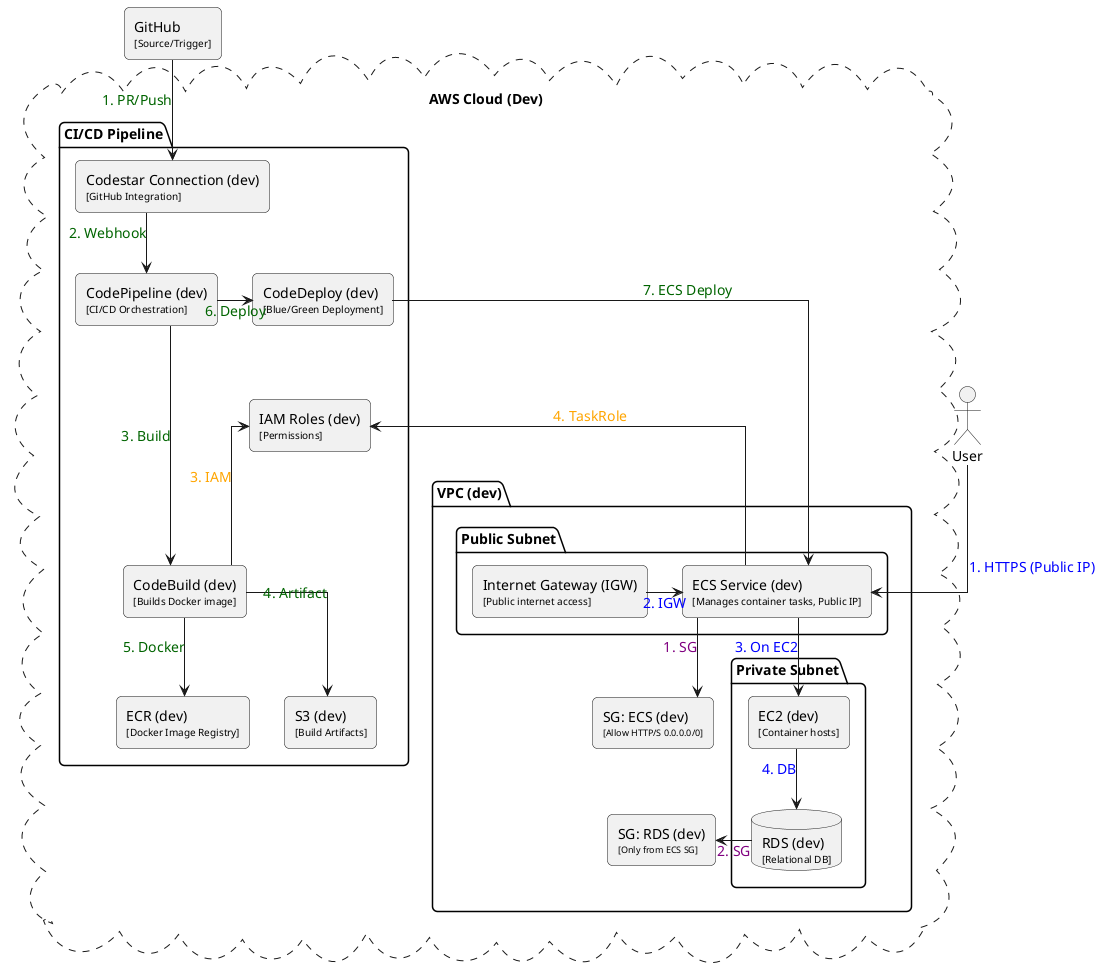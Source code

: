 @startuml
skinparam linetype ortho
skinparam rectangleRoundCorner 10
skinparam packageRoundCorner 10
skinparam packageBorderStyle solid
skinparam databaseRoundCorner 20
skinparam cloudBorderStyle dashed
skinparam defaultFontSize 14
skinparam ArrowFontColor #333366

actor "User" as user
rectangle "GitHub\n<size:10>[Source/Trigger]" as github

cloud "AWS Cloud (Dev)" {
  package "CI/CD Pipeline" {
    rectangle "CodePipeline (dev)\n<size:10>[CI/CD Orchestration]" as pipeline
    rectangle "CodeBuild (dev)\n<size:10>[Builds Docker image]" as codebuild
    rectangle "ECR (dev)\n<size:10>[Docker Image Registry]" as ecr
    rectangle "S3 (dev)\n<size:10>[Build Artifacts]" as s3
    rectangle "CodeDeploy (dev)\n<size:10>[Blue/Green Deployment]" as codedeploy
    rectangle "IAM Roles (dev)\n<size:10>[Permissions]" as iam
    rectangle "Codestar Connection (dev)\n<size:10>[GitHub Integration]" as codestar
  }

  package "VPC (dev)" {
    package "Public Subnet" {
      rectangle "Internet Gateway (IGW)\n<size:10>[Public internet access]" as igw
      rectangle "ECS Service (dev)\n<size:10>[Manages container tasks, Public IP]" as ecs_service
    }

    package "Private Subnet" {
      rectangle "EC2 (dev)\n<size:10>[Container hosts]" as ec2
      database "RDS (dev)\n<size:10>[Relational DB]" as rds
    }

    rectangle "SG: ECS (dev)\n<size:9>[Allow HTTP/S 0.0.0.0/0]" as sg_ecs
    rectangle "SG: RDS (dev)\n<size:9>[Only from ECS SG]" as sg_rds
  }
}

user -down-> ecs_service : "<color:blue>1. HTTPS (Public IP)</color>"
igw -right-> ecs_service : "<color:blue>2. IGW</color>"
ecs_service -down-> ec2 : "<color:blue>3. On EC2</color>"
ec2 -down-> rds : "<color:blue>4. DB</color>"

github --> codestar : "<color:darkgreen>1. PR/Push</color>"
codestar -down-> pipeline : "<color:darkgreen>2. Webhook</color>"
pipeline -down--> codebuild : "<color:darkgreen>3. Build</color>"
codebuild --> s3 : "<color:darkgreen>4. Artifact</color>"
codebuild -down-> ecr : "<color:darkgreen>5. Docker</color>"
pipeline -right-> codedeploy : "<color:darkgreen>6. Deploy</color>"
codedeploy -down-> ecs_service : "<color:darkgreen>7. ECS Deploy</color>"

ecs_service --> sg_ecs : "<color:purple>1. SG</color>"
rds -right-> sg_rds : "<color:purple>2. SG</color>"
codebuild -up-> iam : "<color:orange>3. IAM</color>"
ecs_service -up-> iam : "<color:orange>4. TaskRole</color>"
@enduml
